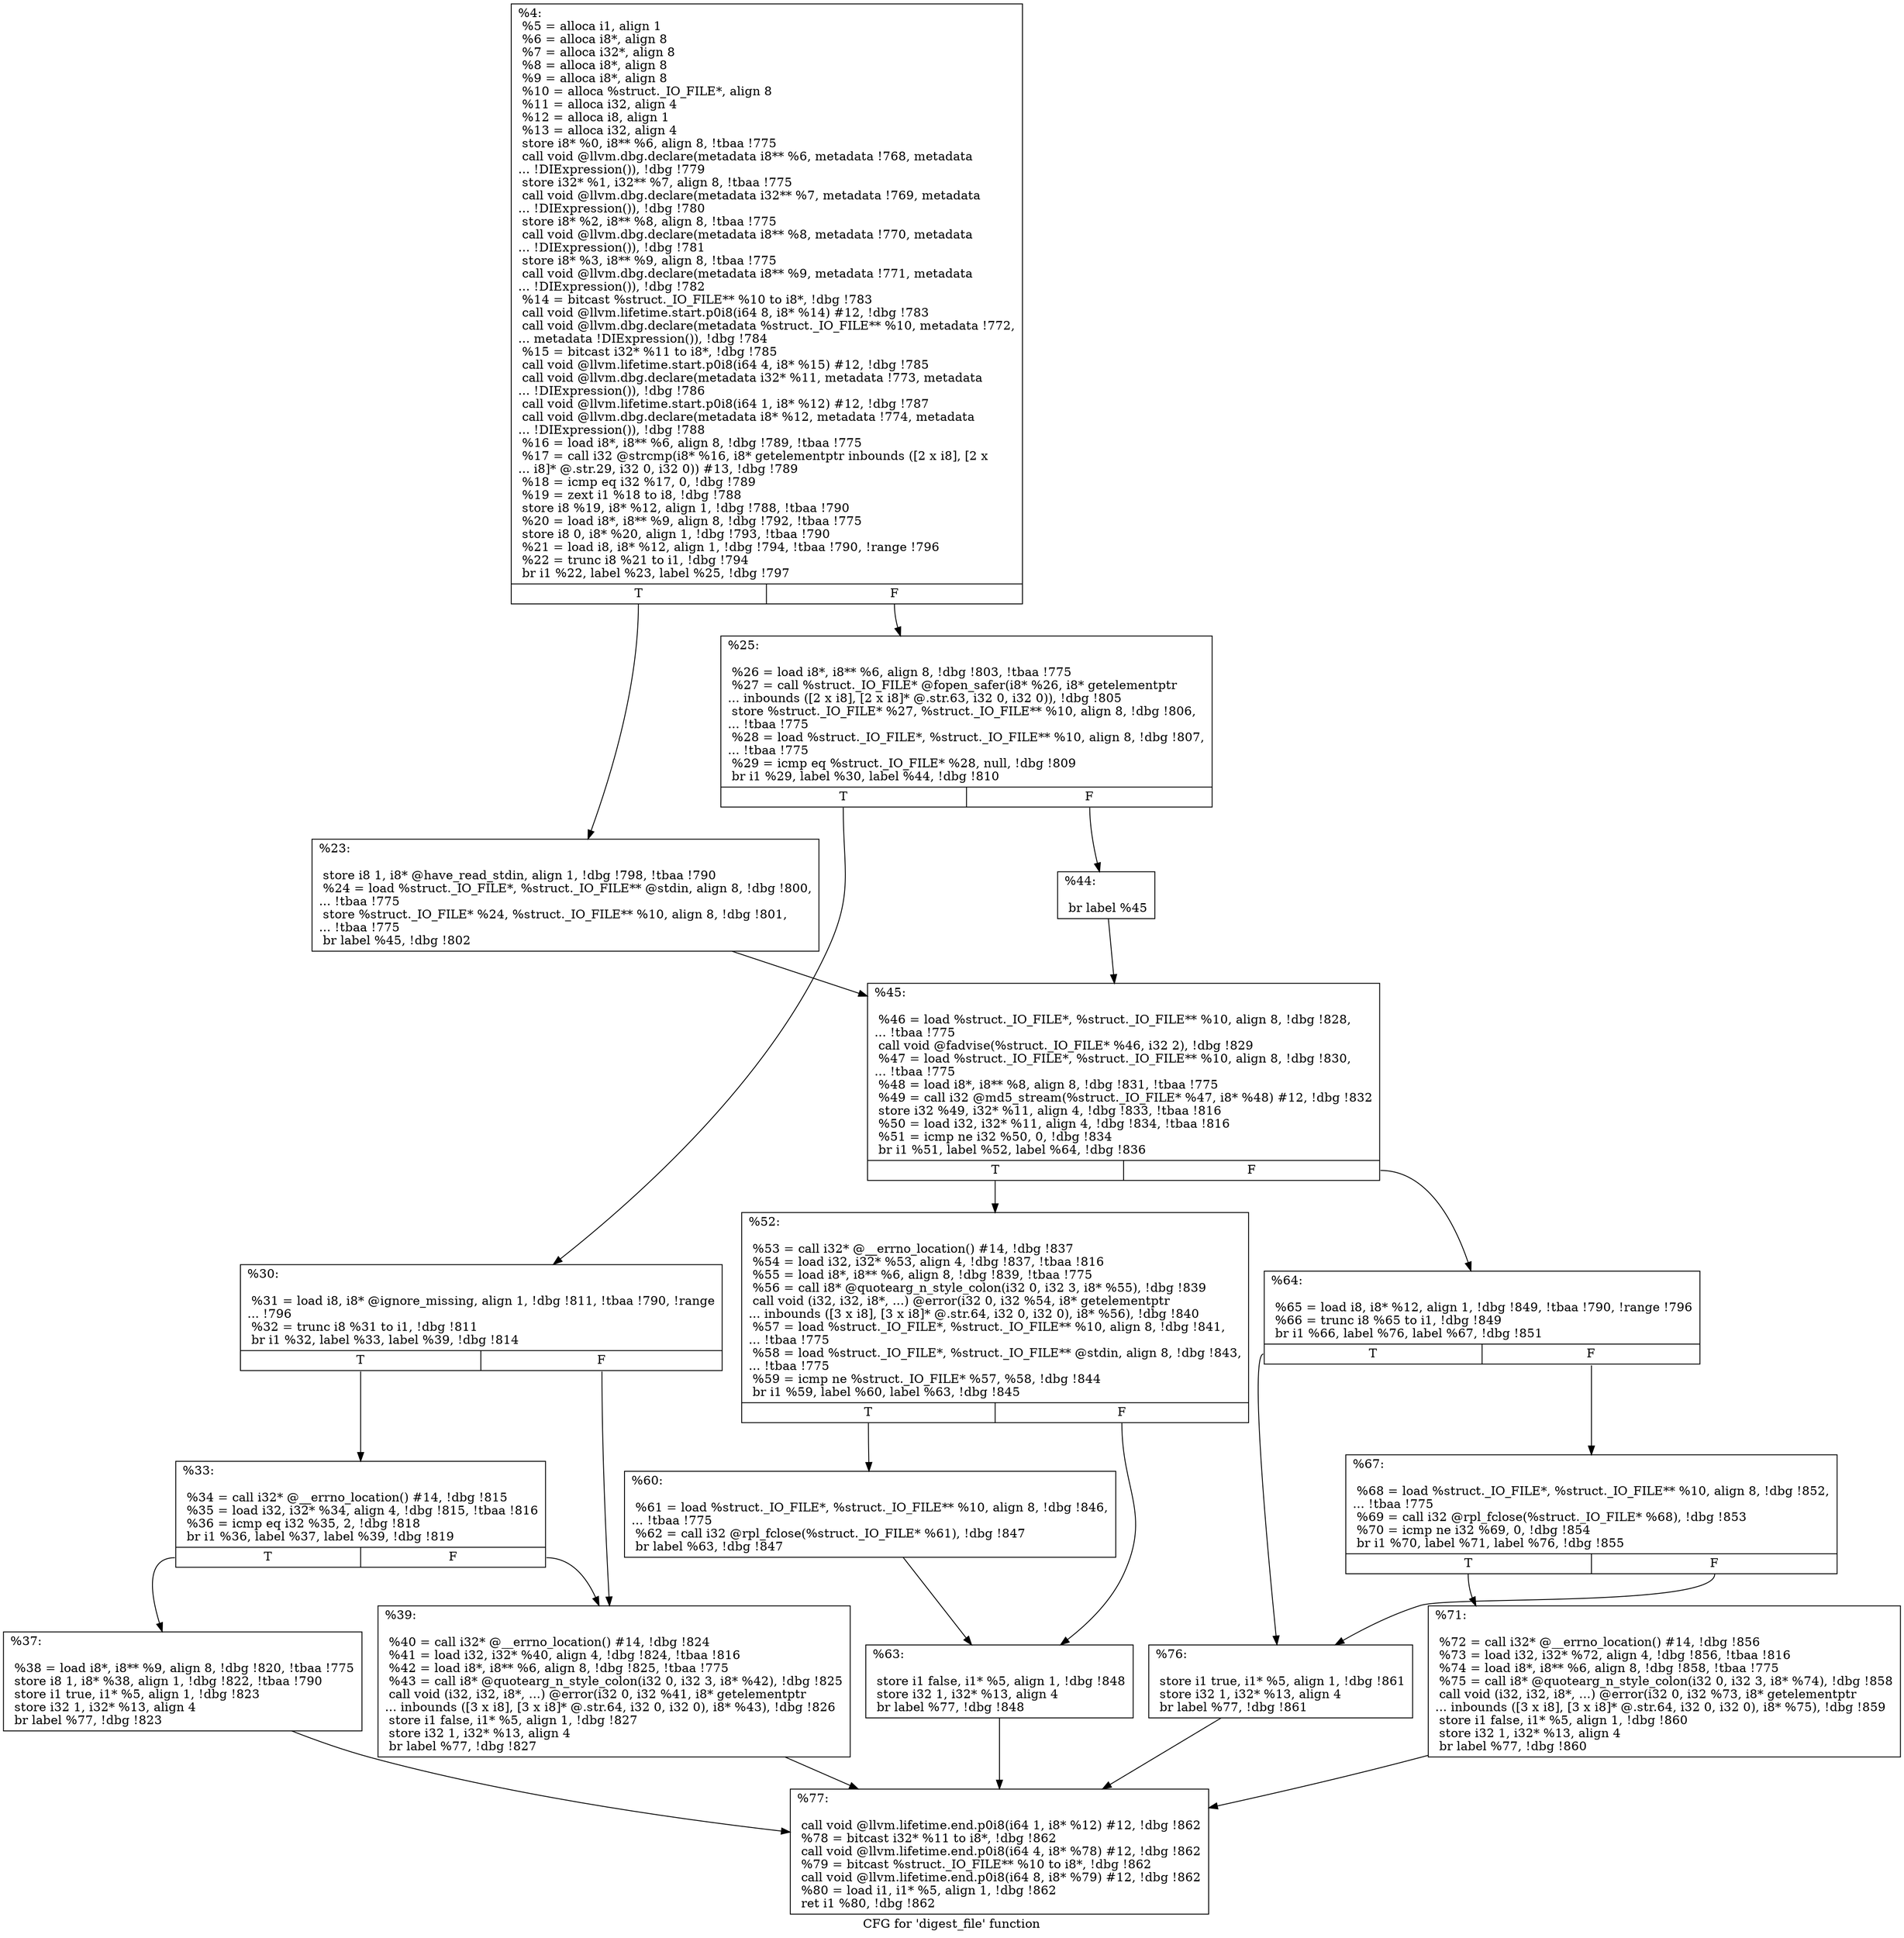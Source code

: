 digraph "CFG for 'digest_file' function" {
	label="CFG for 'digest_file' function";

	Node0x16d0310 [shape=record,label="{%4:\l  %5 = alloca i1, align 1\l  %6 = alloca i8*, align 8\l  %7 = alloca i32*, align 8\l  %8 = alloca i8*, align 8\l  %9 = alloca i8*, align 8\l  %10 = alloca %struct._IO_FILE*, align 8\l  %11 = alloca i32, align 4\l  %12 = alloca i8, align 1\l  %13 = alloca i32, align 4\l  store i8* %0, i8** %6, align 8, !tbaa !775\l  call void @llvm.dbg.declare(metadata i8** %6, metadata !768, metadata\l... !DIExpression()), !dbg !779\l  store i32* %1, i32** %7, align 8, !tbaa !775\l  call void @llvm.dbg.declare(metadata i32** %7, metadata !769, metadata\l... !DIExpression()), !dbg !780\l  store i8* %2, i8** %8, align 8, !tbaa !775\l  call void @llvm.dbg.declare(metadata i8** %8, metadata !770, metadata\l... !DIExpression()), !dbg !781\l  store i8* %3, i8** %9, align 8, !tbaa !775\l  call void @llvm.dbg.declare(metadata i8** %9, metadata !771, metadata\l... !DIExpression()), !dbg !782\l  %14 = bitcast %struct._IO_FILE** %10 to i8*, !dbg !783\l  call void @llvm.lifetime.start.p0i8(i64 8, i8* %14) #12, !dbg !783\l  call void @llvm.dbg.declare(metadata %struct._IO_FILE** %10, metadata !772,\l... metadata !DIExpression()), !dbg !784\l  %15 = bitcast i32* %11 to i8*, !dbg !785\l  call void @llvm.lifetime.start.p0i8(i64 4, i8* %15) #12, !dbg !785\l  call void @llvm.dbg.declare(metadata i32* %11, metadata !773, metadata\l... !DIExpression()), !dbg !786\l  call void @llvm.lifetime.start.p0i8(i64 1, i8* %12) #12, !dbg !787\l  call void @llvm.dbg.declare(metadata i8* %12, metadata !774, metadata\l... !DIExpression()), !dbg !788\l  %16 = load i8*, i8** %6, align 8, !dbg !789, !tbaa !775\l  %17 = call i32 @strcmp(i8* %16, i8* getelementptr inbounds ([2 x i8], [2 x\l... i8]* @.str.29, i32 0, i32 0)) #13, !dbg !789\l  %18 = icmp eq i32 %17, 0, !dbg !789\l  %19 = zext i1 %18 to i8, !dbg !788\l  store i8 %19, i8* %12, align 1, !dbg !788, !tbaa !790\l  %20 = load i8*, i8** %9, align 8, !dbg !792, !tbaa !775\l  store i8 0, i8* %20, align 1, !dbg !793, !tbaa !790\l  %21 = load i8, i8* %12, align 1, !dbg !794, !tbaa !790, !range !796\l  %22 = trunc i8 %21 to i1, !dbg !794\l  br i1 %22, label %23, label %25, !dbg !797\l|{<s0>T|<s1>F}}"];
	Node0x16d0310:s0 -> Node0x16b4530;
	Node0x16d0310:s1 -> Node0x16b4580;
	Node0x16b4530 [shape=record,label="{%23:\l\l  store i8 1, i8* @have_read_stdin, align 1, !dbg !798, !tbaa !790\l  %24 = load %struct._IO_FILE*, %struct._IO_FILE** @stdin, align 8, !dbg !800,\l... !tbaa !775\l  store %struct._IO_FILE* %24, %struct._IO_FILE** %10, align 8, !dbg !801,\l... !tbaa !775\l  br label %45, !dbg !802\l}"];
	Node0x16b4530 -> Node0x16b4760;
	Node0x16b4580 [shape=record,label="{%25:\l\l  %26 = load i8*, i8** %6, align 8, !dbg !803, !tbaa !775\l  %27 = call %struct._IO_FILE* @fopen_safer(i8* %26, i8* getelementptr\l... inbounds ([2 x i8], [2 x i8]* @.str.63, i32 0, i32 0)), !dbg !805\l  store %struct._IO_FILE* %27, %struct._IO_FILE** %10, align 8, !dbg !806,\l... !tbaa !775\l  %28 = load %struct._IO_FILE*, %struct._IO_FILE** %10, align 8, !dbg !807,\l... !tbaa !775\l  %29 = icmp eq %struct._IO_FILE* %28, null, !dbg !809\l  br i1 %29, label %30, label %44, !dbg !810\l|{<s0>T|<s1>F}}"];
	Node0x16b4580:s0 -> Node0x16b45d0;
	Node0x16b4580:s1 -> Node0x16b4710;
	Node0x16b45d0 [shape=record,label="{%30:\l\l  %31 = load i8, i8* @ignore_missing, align 1, !dbg !811, !tbaa !790, !range\l... !796\l  %32 = trunc i8 %31 to i1, !dbg !811\l  br i1 %32, label %33, label %39, !dbg !814\l|{<s0>T|<s1>F}}"];
	Node0x16b45d0:s0 -> Node0x16b4620;
	Node0x16b45d0:s1 -> Node0x16b46c0;
	Node0x16b4620 [shape=record,label="{%33:\l\l  %34 = call i32* @__errno_location() #14, !dbg !815\l  %35 = load i32, i32* %34, align 4, !dbg !815, !tbaa !816\l  %36 = icmp eq i32 %35, 2, !dbg !818\l  br i1 %36, label %37, label %39, !dbg !819\l|{<s0>T|<s1>F}}"];
	Node0x16b4620:s0 -> Node0x16b4670;
	Node0x16b4620:s1 -> Node0x16b46c0;
	Node0x16b4670 [shape=record,label="{%37:\l\l  %38 = load i8*, i8** %9, align 8, !dbg !820, !tbaa !775\l  store i8 1, i8* %38, align 1, !dbg !822, !tbaa !790\l  store i1 true, i1* %5, align 1, !dbg !823\l  store i32 1, i32* %13, align 4\l  br label %77, !dbg !823\l}"];
	Node0x16b4670 -> Node0x16b49e0;
	Node0x16b46c0 [shape=record,label="{%39:\l\l  %40 = call i32* @__errno_location() #14, !dbg !824\l  %41 = load i32, i32* %40, align 4, !dbg !824, !tbaa !816\l  %42 = load i8*, i8** %6, align 8, !dbg !825, !tbaa !775\l  %43 = call i8* @quotearg_n_style_colon(i32 0, i32 3, i8* %42), !dbg !825\l  call void (i32, i32, i8*, ...) @error(i32 0, i32 %41, i8* getelementptr\l... inbounds ([3 x i8], [3 x i8]* @.str.64, i32 0, i32 0), i8* %43), !dbg !826\l  store i1 false, i1* %5, align 1, !dbg !827\l  store i32 1, i32* %13, align 4\l  br label %77, !dbg !827\l}"];
	Node0x16b46c0 -> Node0x16b49e0;
	Node0x16b4710 [shape=record,label="{%44:\l\l  br label %45\l}"];
	Node0x16b4710 -> Node0x16b4760;
	Node0x16b4760 [shape=record,label="{%45:\l\l  %46 = load %struct._IO_FILE*, %struct._IO_FILE** %10, align 8, !dbg !828,\l... !tbaa !775\l  call void @fadvise(%struct._IO_FILE* %46, i32 2), !dbg !829\l  %47 = load %struct._IO_FILE*, %struct._IO_FILE** %10, align 8, !dbg !830,\l... !tbaa !775\l  %48 = load i8*, i8** %8, align 8, !dbg !831, !tbaa !775\l  %49 = call i32 @md5_stream(%struct._IO_FILE* %47, i8* %48) #12, !dbg !832\l  store i32 %49, i32* %11, align 4, !dbg !833, !tbaa !816\l  %50 = load i32, i32* %11, align 4, !dbg !834, !tbaa !816\l  %51 = icmp ne i32 %50, 0, !dbg !834\l  br i1 %51, label %52, label %64, !dbg !836\l|{<s0>T|<s1>F}}"];
	Node0x16b4760:s0 -> Node0x16b47b0;
	Node0x16b4760:s1 -> Node0x16b48a0;
	Node0x16b47b0 [shape=record,label="{%52:\l\l  %53 = call i32* @__errno_location() #14, !dbg !837\l  %54 = load i32, i32* %53, align 4, !dbg !837, !tbaa !816\l  %55 = load i8*, i8** %6, align 8, !dbg !839, !tbaa !775\l  %56 = call i8* @quotearg_n_style_colon(i32 0, i32 3, i8* %55), !dbg !839\l  call void (i32, i32, i8*, ...) @error(i32 0, i32 %54, i8* getelementptr\l... inbounds ([3 x i8], [3 x i8]* @.str.64, i32 0, i32 0), i8* %56), !dbg !840\l  %57 = load %struct._IO_FILE*, %struct._IO_FILE** %10, align 8, !dbg !841,\l... !tbaa !775\l  %58 = load %struct._IO_FILE*, %struct._IO_FILE** @stdin, align 8, !dbg !843,\l... !tbaa !775\l  %59 = icmp ne %struct._IO_FILE* %57, %58, !dbg !844\l  br i1 %59, label %60, label %63, !dbg !845\l|{<s0>T|<s1>F}}"];
	Node0x16b47b0:s0 -> Node0x16b4800;
	Node0x16b47b0:s1 -> Node0x16b4850;
	Node0x16b4800 [shape=record,label="{%60:\l\l  %61 = load %struct._IO_FILE*, %struct._IO_FILE** %10, align 8, !dbg !846,\l... !tbaa !775\l  %62 = call i32 @rpl_fclose(%struct._IO_FILE* %61), !dbg !847\l  br label %63, !dbg !847\l}"];
	Node0x16b4800 -> Node0x16b4850;
	Node0x16b4850 [shape=record,label="{%63:\l\l  store i1 false, i1* %5, align 1, !dbg !848\l  store i32 1, i32* %13, align 4\l  br label %77, !dbg !848\l}"];
	Node0x16b4850 -> Node0x16b49e0;
	Node0x16b48a0 [shape=record,label="{%64:\l\l  %65 = load i8, i8* %12, align 1, !dbg !849, !tbaa !790, !range !796\l  %66 = trunc i8 %65 to i1, !dbg !849\l  br i1 %66, label %76, label %67, !dbg !851\l|{<s0>T|<s1>F}}"];
	Node0x16b48a0:s0 -> Node0x16b4990;
	Node0x16b48a0:s1 -> Node0x16b48f0;
	Node0x16b48f0 [shape=record,label="{%67:\l\l  %68 = load %struct._IO_FILE*, %struct._IO_FILE** %10, align 8, !dbg !852,\l... !tbaa !775\l  %69 = call i32 @rpl_fclose(%struct._IO_FILE* %68), !dbg !853\l  %70 = icmp ne i32 %69, 0, !dbg !854\l  br i1 %70, label %71, label %76, !dbg !855\l|{<s0>T|<s1>F}}"];
	Node0x16b48f0:s0 -> Node0x16b4940;
	Node0x16b48f0:s1 -> Node0x16b4990;
	Node0x16b4940 [shape=record,label="{%71:\l\l  %72 = call i32* @__errno_location() #14, !dbg !856\l  %73 = load i32, i32* %72, align 4, !dbg !856, !tbaa !816\l  %74 = load i8*, i8** %6, align 8, !dbg !858, !tbaa !775\l  %75 = call i8* @quotearg_n_style_colon(i32 0, i32 3, i8* %74), !dbg !858\l  call void (i32, i32, i8*, ...) @error(i32 0, i32 %73, i8* getelementptr\l... inbounds ([3 x i8], [3 x i8]* @.str.64, i32 0, i32 0), i8* %75), !dbg !859\l  store i1 false, i1* %5, align 1, !dbg !860\l  store i32 1, i32* %13, align 4\l  br label %77, !dbg !860\l}"];
	Node0x16b4940 -> Node0x16b49e0;
	Node0x16b4990 [shape=record,label="{%76:\l\l  store i1 true, i1* %5, align 1, !dbg !861\l  store i32 1, i32* %13, align 4\l  br label %77, !dbg !861\l}"];
	Node0x16b4990 -> Node0x16b49e0;
	Node0x16b49e0 [shape=record,label="{%77:\l\l  call void @llvm.lifetime.end.p0i8(i64 1, i8* %12) #12, !dbg !862\l  %78 = bitcast i32* %11 to i8*, !dbg !862\l  call void @llvm.lifetime.end.p0i8(i64 4, i8* %78) #12, !dbg !862\l  %79 = bitcast %struct._IO_FILE** %10 to i8*, !dbg !862\l  call void @llvm.lifetime.end.p0i8(i64 8, i8* %79) #12, !dbg !862\l  %80 = load i1, i1* %5, align 1, !dbg !862\l  ret i1 %80, !dbg !862\l}"];
}
